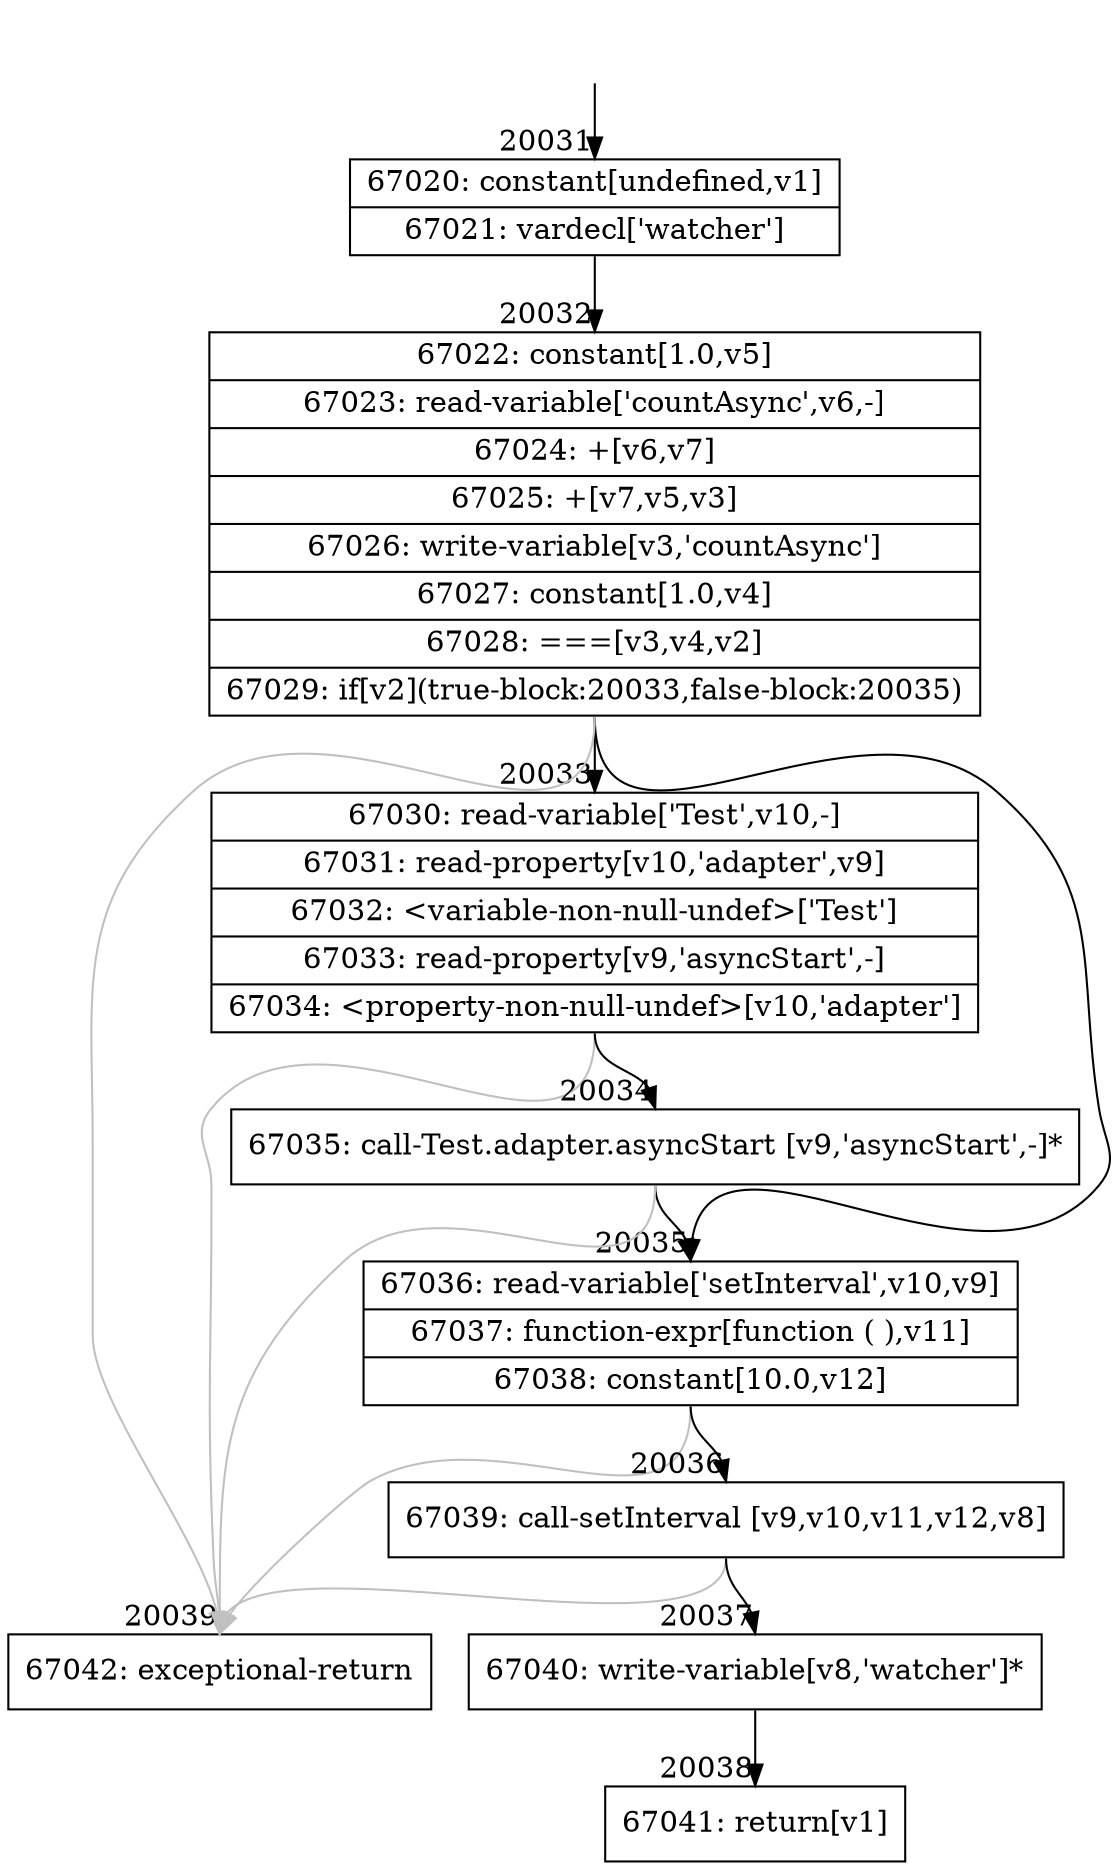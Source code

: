 digraph {
rankdir="TD"
BB_entry1736[shape=none,label=""];
BB_entry1736 -> BB20031 [tailport=s, headport=n, headlabel="    20031"]
BB20031 [shape=record label="{67020: constant[undefined,v1]|67021: vardecl['watcher']}" ] 
BB20031 -> BB20032 [tailport=s, headport=n, headlabel="      20032"]
BB20032 [shape=record label="{67022: constant[1.0,v5]|67023: read-variable['countAsync',v6,-]|67024: +[v6,v7]|67025: +[v7,v5,v3]|67026: write-variable[v3,'countAsync']|67027: constant[1.0,v4]|67028: ===[v3,v4,v2]|67029: if[v2](true-block:20033,false-block:20035)}" ] 
BB20032 -> BB20033 [tailport=s, headport=n, headlabel="      20033"]
BB20032 -> BB20035 [tailport=s, headport=n, headlabel="      20035"]
BB20032 -> BB20039 [tailport=s, headport=n, color=gray, headlabel="      20039"]
BB20033 [shape=record label="{67030: read-variable['Test',v10,-]|67031: read-property[v10,'adapter',v9]|67032: \<variable-non-null-undef\>['Test']|67033: read-property[v9,'asyncStart',-]|67034: \<property-non-null-undef\>[v10,'adapter']}" ] 
BB20033 -> BB20034 [tailport=s, headport=n, headlabel="      20034"]
BB20033 -> BB20039 [tailport=s, headport=n, color=gray]
BB20034 [shape=record label="{67035: call-Test.adapter.asyncStart [v9,'asyncStart',-]*}" ] 
BB20034 -> BB20035 [tailport=s, headport=n]
BB20034 -> BB20039 [tailport=s, headport=n, color=gray]
BB20035 [shape=record label="{67036: read-variable['setInterval',v10,v9]|67037: function-expr[function ( ),v11]|67038: constant[10.0,v12]}" ] 
BB20035 -> BB20036 [tailport=s, headport=n, headlabel="      20036"]
BB20035 -> BB20039 [tailport=s, headport=n, color=gray]
BB20036 [shape=record label="{67039: call-setInterval [v9,v10,v11,v12,v8]}" ] 
BB20036 -> BB20037 [tailport=s, headport=n, headlabel="      20037"]
BB20036 -> BB20039 [tailport=s, headport=n, color=gray]
BB20037 [shape=record label="{67040: write-variable[v8,'watcher']*}" ] 
BB20037 -> BB20038 [tailport=s, headport=n, headlabel="      20038"]
BB20038 [shape=record label="{67041: return[v1]}" ] 
BB20039 [shape=record label="{67042: exceptional-return}" ] 
//#$~ 37336
}
